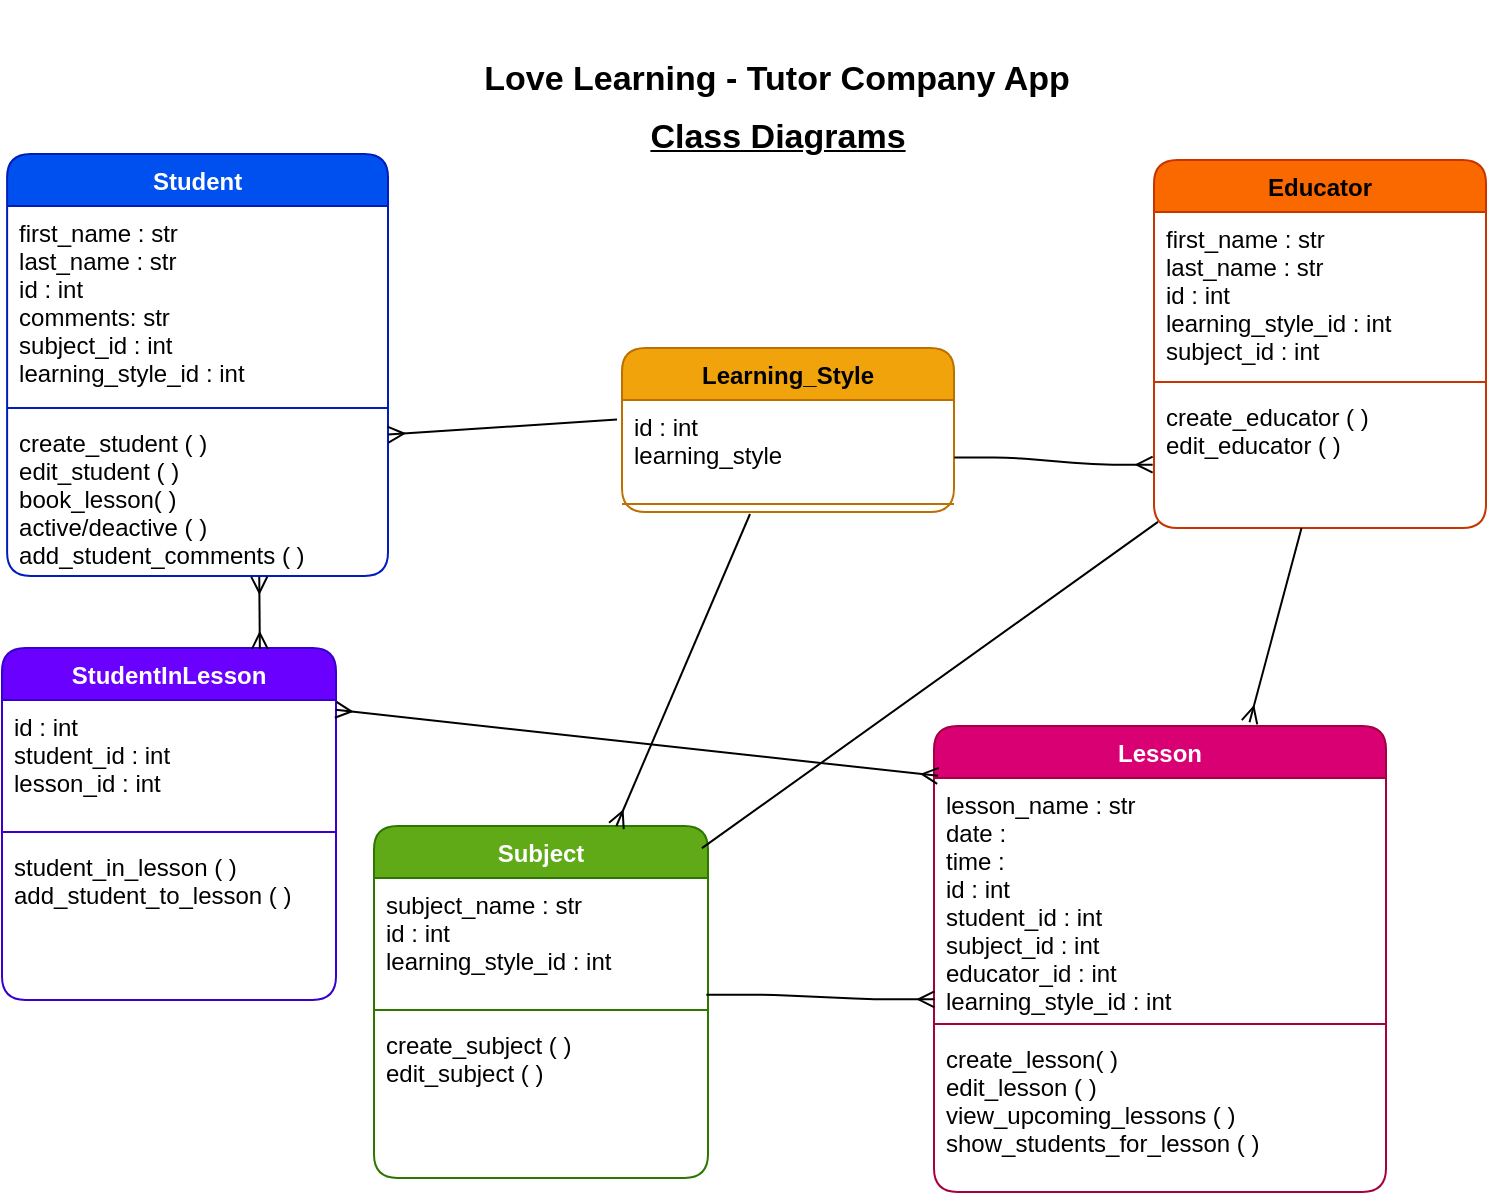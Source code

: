 <mxfile>
    <diagram id="wywkAeMuikm1OvbeZ2Ad" name="Page-1">
        <mxGraphModel dx="920" dy="1258" grid="0" gridSize="10" guides="1" tooltips="1" connect="1" arrows="1" fold="1" page="1" pageScale="1" pageWidth="827" pageHeight="1169" background="#ffffff" math="0" shadow="0">
            <root>
                <mxCell id="0"/>
                <mxCell id="1" parent="0"/>
                <mxCell id="109" value="Student" style="swimlane;fontStyle=1;align=center;verticalAlign=top;childLayout=stackLayout;horizontal=1;startSize=26;horizontalStack=0;resizeParent=1;resizeParentMax=0;resizeLast=0;collapsible=1;marginBottom=0;rounded=1;fontColor=#ffffff;fillColor=#0050ef;strokeColor=#001DBC;" parent="1" vertex="1">
                    <mxGeometry x="-798.45" y="-1092" width="190.45" height="211" as="geometry"/>
                </mxCell>
                <mxCell id="110" value="first_name : str&#10;last_name : str&#10;id : int&#10;comments: str&#10;subject_id : int&#10;learning_style_id : int&#10;&#10;" style="text;strokeColor=none;fillColor=none;align=left;verticalAlign=top;spacingLeft=4;spacingRight=4;overflow=hidden;rotatable=0;points=[[0,0.5],[1,0.5]];portConstraint=eastwest;rounded=1;fontColor=#000000;" parent="109" vertex="1">
                    <mxGeometry y="26" width="190.45" height="97" as="geometry"/>
                </mxCell>
                <mxCell id="111" value="" style="line;strokeWidth=1;fillColor=none;align=left;verticalAlign=middle;spacingTop=-1;spacingLeft=3;spacingRight=3;rotatable=0;labelPosition=right;points=[];portConstraint=eastwest;strokeColor=inherit;rounded=1;fontColor=#000000;" parent="109" vertex="1">
                    <mxGeometry y="123" width="190.45" height="8" as="geometry"/>
                </mxCell>
                <mxCell id="112" value="create_student ( )&#10;edit_student ( )&#10;book_lesson( )&#10;active/deactive ( )&#10;add_student_comments ( )&#10;" style="text;strokeColor=none;fillColor=none;align=left;verticalAlign=top;spacingLeft=4;spacingRight=4;overflow=hidden;rotatable=0;points=[[0,0.5],[1,0.5]];portConstraint=eastwest;rounded=1;fontColor=#000000;" parent="109" vertex="1">
                    <mxGeometry y="131" width="190.45" height="80" as="geometry"/>
                </mxCell>
                <mxCell id="117" value="&lt;p style=&quot;line-height: 160%; font-size: 17px;&quot;&gt;Love Learning - Tutor Company App&lt;/p&gt;" style="text;html=1;strokeColor=none;fillColor=none;align=center;verticalAlign=middle;whiteSpace=wrap;rounded=1;fontStyle=1;fontSize=17;fontColor=#000000;" parent="1" vertex="1">
                    <mxGeometry x="-567" y="-1169" width="307" height="77" as="geometry"/>
                </mxCell>
                <mxCell id="118" value="Class Diagrams" style="text;html=1;strokeColor=none;fillColor=none;align=center;verticalAlign=middle;whiteSpace=wrap;rounded=1;fontSize=17;fontStyle=5;fontColor=#000000;" parent="1" vertex="1">
                    <mxGeometry x="-524" y="-1126" width="222" height="52" as="geometry"/>
                </mxCell>
                <mxCell id="125" value="Subject" style="swimlane;fontStyle=1;align=center;verticalAlign=top;childLayout=stackLayout;horizontal=1;startSize=26;horizontalStack=0;resizeParent=1;resizeParentMax=0;resizeLast=0;collapsible=1;marginBottom=0;rounded=1;fontColor=#ffffff;fillColor=#60a917;strokeColor=#2D7600;" parent="1" vertex="1">
                    <mxGeometry x="-615" y="-756" width="167" height="176" as="geometry"/>
                </mxCell>
                <mxCell id="126" value="subject_name : str&#10;id : int&#10;learning_style_id : int" style="text;strokeColor=none;fillColor=none;align=left;verticalAlign=top;spacingLeft=4;spacingRight=4;overflow=hidden;rotatable=0;points=[[0,0.5],[1,0.5]];portConstraint=eastwest;rounded=1;fontColor=#000000;" parent="125" vertex="1">
                    <mxGeometry y="26" width="167" height="62" as="geometry"/>
                </mxCell>
                <mxCell id="127" value="" style="line;strokeWidth=1;fillColor=none;align=left;verticalAlign=middle;spacingTop=-1;spacingLeft=3;spacingRight=3;rotatable=0;labelPosition=right;points=[];portConstraint=eastwest;strokeColor=inherit;rounded=1;fontColor=#000000;" parent="125" vertex="1">
                    <mxGeometry y="88" width="167" height="8" as="geometry"/>
                </mxCell>
                <mxCell id="128" value="create_subject ( )&#10;edit_subject ( )&#10;" style="text;strokeColor=none;fillColor=none;align=left;verticalAlign=top;spacingLeft=4;spacingRight=4;overflow=hidden;rotatable=0;points=[[0,0.5],[1,0.5]];portConstraint=eastwest;rounded=1;fontColor=#000000;" parent="125" vertex="1">
                    <mxGeometry y="96" width="167" height="80" as="geometry"/>
                </mxCell>
                <mxCell id="131" value="Educator" style="swimlane;fontStyle=1;align=center;verticalAlign=top;childLayout=stackLayout;horizontal=1;startSize=26;horizontalStack=0;resizeParent=1;resizeParentMax=0;resizeLast=0;collapsible=1;marginBottom=0;rounded=1;fontColor=#000000;fillColor=#fa6800;strokeColor=#C73500;" parent="1" vertex="1">
                    <mxGeometry x="-225" y="-1089" width="166" height="184" as="geometry"/>
                </mxCell>
                <mxCell id="132" value="first_name : str&#10;last_name : str&#10;id : int&#10;learning_style_id : int&#10;subject_id : int" style="text;strokeColor=none;fillColor=none;align=left;verticalAlign=top;spacingLeft=4;spacingRight=4;overflow=hidden;rotatable=0;points=[[0,0.5],[1,0.5]];portConstraint=eastwest;rounded=1;fontColor=#000000;" parent="131" vertex="1">
                    <mxGeometry y="26" width="166" height="81" as="geometry"/>
                </mxCell>
                <mxCell id="133" value="" style="line;strokeWidth=1;fillColor=none;align=left;verticalAlign=middle;spacingTop=-1;spacingLeft=3;spacingRight=3;rotatable=0;labelPosition=right;points=[];portConstraint=eastwest;strokeColor=inherit;rounded=1;fontColor=#000000;" parent="131" vertex="1">
                    <mxGeometry y="107" width="166" height="8" as="geometry"/>
                </mxCell>
                <mxCell id="134" value="create_educator ( )&#10;edit_educator ( )&#10;" style="text;strokeColor=none;fillColor=none;align=left;verticalAlign=top;spacingLeft=4;spacingRight=4;overflow=hidden;rotatable=0;points=[[0,0.5],[1,0.5]];portConstraint=eastwest;rounded=1;fontColor=#000000;" parent="131" vertex="1">
                    <mxGeometry y="115" width="166" height="69" as="geometry"/>
                </mxCell>
                <mxCell id="135" value="Lesson" style="swimlane;fontStyle=1;align=center;verticalAlign=top;childLayout=stackLayout;horizontal=1;startSize=26;horizontalStack=0;resizeParent=1;resizeParentMax=0;resizeLast=0;collapsible=1;marginBottom=0;rounded=1;fontColor=#ffffff;fillColor=#d80073;strokeColor=#A50040;" parent="1" vertex="1">
                    <mxGeometry x="-335" y="-806" width="226" height="233" as="geometry"/>
                </mxCell>
                <mxCell id="136" value="lesson_name : str&#10;date : &#10;time : &#10;id : int&#10;student_id : int&#10;subject_id : int&#10;educator_id : int&#10;learning_style_id : int&#10;" style="text;strokeColor=none;fillColor=none;align=left;verticalAlign=top;spacingLeft=4;spacingRight=4;overflow=hidden;rotatable=0;points=[[0,0.5],[1,0.5]];portConstraint=eastwest;rounded=1;fontColor=#000000;" parent="135" vertex="1">
                    <mxGeometry y="26" width="226" height="119" as="geometry"/>
                </mxCell>
                <mxCell id="137" value="" style="line;strokeWidth=1;fillColor=none;align=left;verticalAlign=middle;spacingTop=-1;spacingLeft=3;spacingRight=3;rotatable=0;labelPosition=right;points=[];portConstraint=eastwest;strokeColor=inherit;rounded=1;fontColor=#000000;" parent="135" vertex="1">
                    <mxGeometry y="145" width="226" height="8" as="geometry"/>
                </mxCell>
                <mxCell id="138" value="create_lesson( )&#10;edit_lesson ( )&#10;view_upcoming_lessons ( )&#10;show_students_for_lesson ( )&#10;&#10;" style="text;strokeColor=none;fillColor=none;align=left;verticalAlign=top;spacingLeft=4;spacingRight=4;overflow=hidden;rotatable=0;points=[[0,0.5],[1,0.5]];portConstraint=eastwest;rounded=1;fontColor=#000000;" parent="135" vertex="1">
                    <mxGeometry y="153" width="226" height="80" as="geometry"/>
                </mxCell>
                <mxCell id="162" style="html=1;fontSize=17;endArrow=ERmany;endFill=0;fontColor=#000000;strokeColor=#000000;" parent="1" target="125" edge="1">
                    <mxGeometry relative="1" as="geometry">
                        <mxPoint x="-510.833" y="-815.667" as="targetPoint"/>
                        <mxPoint x="-427" y="-912" as="sourcePoint"/>
                    </mxGeometry>
                </mxCell>
                <mxCell id="143" value="Learning_Style" style="swimlane;fontStyle=1;align=center;verticalAlign=top;childLayout=stackLayout;horizontal=1;startSize=26;horizontalStack=0;resizeParent=1;resizeParentMax=0;resizeLast=0;collapsible=1;marginBottom=0;rounded=1;fillColor=#f0a30a;strokeColor=#BD7000;fontColor=#000000;" parent="1" vertex="1">
                    <mxGeometry x="-491" y="-995" width="166" height="82" as="geometry"/>
                </mxCell>
                <mxCell id="144" value="id : int&#10;learning_style" style="text;strokeColor=none;fillColor=none;align=left;verticalAlign=top;spacingLeft=4;spacingRight=4;overflow=hidden;rotatable=0;points=[[0,0.5],[1,0.5]];portConstraint=eastwest;rounded=1;fontColor=#000000;" parent="143" vertex="1">
                    <mxGeometry y="26" width="166" height="48" as="geometry"/>
                </mxCell>
                <mxCell id="145" value="" style="line;strokeWidth=1;fillColor=none;align=left;verticalAlign=middle;spacingTop=-1;spacingLeft=3;spacingRight=3;rotatable=0;labelPosition=right;points=[];portConstraint=eastwest;strokeColor=inherit;rounded=1;fontColor=#000000;" parent="143" vertex="1">
                    <mxGeometry y="74" width="166" height="8" as="geometry"/>
                </mxCell>
                <mxCell id="158" style="edgeStyle=entityRelationEdgeStyle;html=1;exitX=1.001;exitY=0.6;exitDx=0;exitDy=0;entryX=-0.004;entryY=0.541;entryDx=0;entryDy=0;fontSize=17;endArrow=ERmany;endFill=0;exitPerimeter=0;entryPerimeter=0;fontColor=#000000;strokeColor=#000000;" parent="1" source="144" target="134" edge="1">
                    <mxGeometry relative="1" as="geometry"/>
                </mxCell>
                <mxCell id="160" style="html=1;fontSize=17;endArrow=ERmany;endFill=0;exitX=-0.015;exitY=0.203;exitDx=0;exitDy=0;exitPerimeter=0;entryX=1;entryY=0.116;entryDx=0;entryDy=0;entryPerimeter=0;fontColor=#000000;strokeColor=#000000;" parent="1" source="144" target="112" edge="1">
                    <mxGeometry relative="1" as="geometry">
                        <mxPoint x="-582.5" y="-945.667" as="targetPoint"/>
                        <mxPoint x="-521" y="-982" as="sourcePoint"/>
                    </mxGeometry>
                </mxCell>
                <mxCell id="163" value="" style="endArrow=none;html=1;fontSize=17;entryX=0.012;entryY=0.956;entryDx=0;entryDy=0;exitX=0.982;exitY=0.063;exitDx=0;exitDy=0;exitPerimeter=0;entryPerimeter=0;fontColor=#000000;strokeColor=#000000;" parent="1" source="125" target="134" edge="1">
                    <mxGeometry width="50" height="50" relative="1" as="geometry">
                        <mxPoint x="-471" y="-804" as="sourcePoint"/>
                        <mxPoint x="-189" y="-921" as="targetPoint"/>
                    </mxGeometry>
                </mxCell>
                <mxCell id="164" style="html=1;fontSize=17;endArrow=ERmany;endFill=0;entryX=0.698;entryY=-0.008;entryDx=0;entryDy=0;entryPerimeter=0;fontColor=#000000;strokeColor=#000000;" parent="1" source="134" target="135" edge="1">
                    <mxGeometry relative="1" as="geometry">
                        <mxPoint x="-179.167" y="-810.667" as="targetPoint"/>
                    </mxGeometry>
                </mxCell>
                <mxCell id="166" style="edgeStyle=entityRelationEdgeStyle;html=1;entryX=0.001;entryY=0.93;entryDx=0;entryDy=0;entryPerimeter=0;fontSize=17;startArrow=none;startFill=0;endArrow=ERmany;endFill=0;exitX=0.995;exitY=0.941;exitDx=0;exitDy=0;exitPerimeter=0;fontColor=#000000;strokeColor=#000000;" parent="1" source="126" target="136" edge="1">
                    <mxGeometry relative="1" as="geometry"/>
                </mxCell>
                <mxCell id="167" value="StudentInLesson" style="swimlane;fontStyle=1;align=center;verticalAlign=top;childLayout=stackLayout;horizontal=1;startSize=26;horizontalStack=0;resizeParent=1;resizeParentMax=0;resizeLast=0;collapsible=1;marginBottom=0;rounded=1;fontColor=#ffffff;fillColor=#6a00ff;strokeColor=#3700CC;" vertex="1" parent="1">
                    <mxGeometry x="-801" y="-845" width="167" height="176" as="geometry"/>
                </mxCell>
                <mxCell id="168" value="id : int&#10;student_id : int&#10;lesson_id : int&#10;" style="text;strokeColor=none;fillColor=none;align=left;verticalAlign=top;spacingLeft=4;spacingRight=4;overflow=hidden;rotatable=0;points=[[0,0.5],[1,0.5]];portConstraint=eastwest;rounded=1;fontColor=#000000;" vertex="1" parent="167">
                    <mxGeometry y="26" width="167" height="62" as="geometry"/>
                </mxCell>
                <mxCell id="169" value="" style="line;strokeWidth=1;fillColor=none;align=left;verticalAlign=middle;spacingTop=-1;spacingLeft=3;spacingRight=3;rotatable=0;labelPosition=right;points=[];portConstraint=eastwest;strokeColor=inherit;rounded=1;fontColor=#000000;" vertex="1" parent="167">
                    <mxGeometry y="88" width="167" height="8" as="geometry"/>
                </mxCell>
                <mxCell id="170" value="student_in_lesson ( )&#10;add_student_to_lesson ( )" style="text;strokeColor=none;fillColor=none;align=left;verticalAlign=top;spacingLeft=4;spacingRight=4;overflow=hidden;rotatable=0;points=[[0,0.5],[1,0.5]];portConstraint=eastwest;rounded=1;fontColor=#000000;" vertex="1" parent="167">
                    <mxGeometry y="96" width="167" height="80" as="geometry"/>
                </mxCell>
                <mxCell id="171" style="html=1;fontSize=17;startArrow=ERmany;startFill=0;endArrow=ERmany;endFill=0;exitX=0.999;exitY=0.079;exitDx=0;exitDy=0;exitPerimeter=0;fontColor=#000000;strokeColor=#000000;entryX=0.009;entryY=0.107;entryDx=0;entryDy=0;entryPerimeter=0;" edge="1" parent="1" source="168" target="135">
                    <mxGeometry relative="1" as="geometry">
                        <mxPoint x="-633.995" y="-796.998" as="sourcePoint"/>
                        <mxPoint x="-338" y="-777" as="targetPoint"/>
                    </mxGeometry>
                </mxCell>
                <mxCell id="172" style="html=1;fontSize=17;startArrow=ERmany;startFill=0;endArrow=ERmany;endFill=0;fontColor=#000000;strokeColor=#000000;exitX=0.772;exitY=0.003;exitDx=0;exitDy=0;exitPerimeter=0;entryX=0.662;entryY=1.005;entryDx=0;entryDy=0;entryPerimeter=0;" edge="1" parent="1" source="167" target="112">
                    <mxGeometry relative="1" as="geometry">
                        <mxPoint x="-624.167" y="-804.102" as="sourcePoint"/>
                        <mxPoint x="-673" y="-880" as="targetPoint"/>
                    </mxGeometry>
                </mxCell>
            </root>
        </mxGraphModel>
    </diagram>
</mxfile>